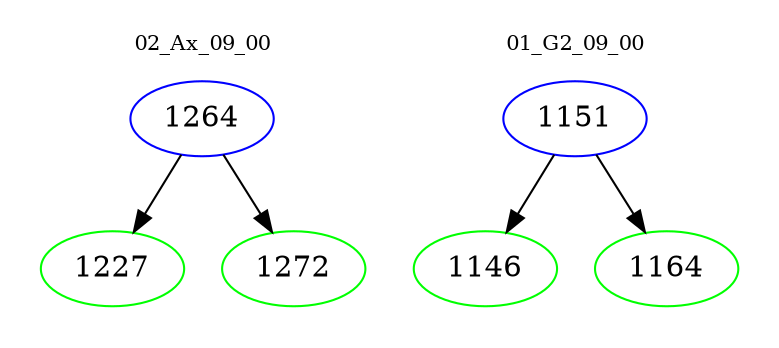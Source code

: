 digraph{
subgraph cluster_0 {
color = white
label = "02_Ax_09_00";
fontsize=10;
T0_1264 [label="1264", color="blue"]
T0_1264 -> T0_1227 [color="black"]
T0_1227 [label="1227", color="green"]
T0_1264 -> T0_1272 [color="black"]
T0_1272 [label="1272", color="green"]
}
subgraph cluster_1 {
color = white
label = "01_G2_09_00";
fontsize=10;
T1_1151 [label="1151", color="blue"]
T1_1151 -> T1_1146 [color="black"]
T1_1146 [label="1146", color="green"]
T1_1151 -> T1_1164 [color="black"]
T1_1164 [label="1164", color="green"]
}
}
